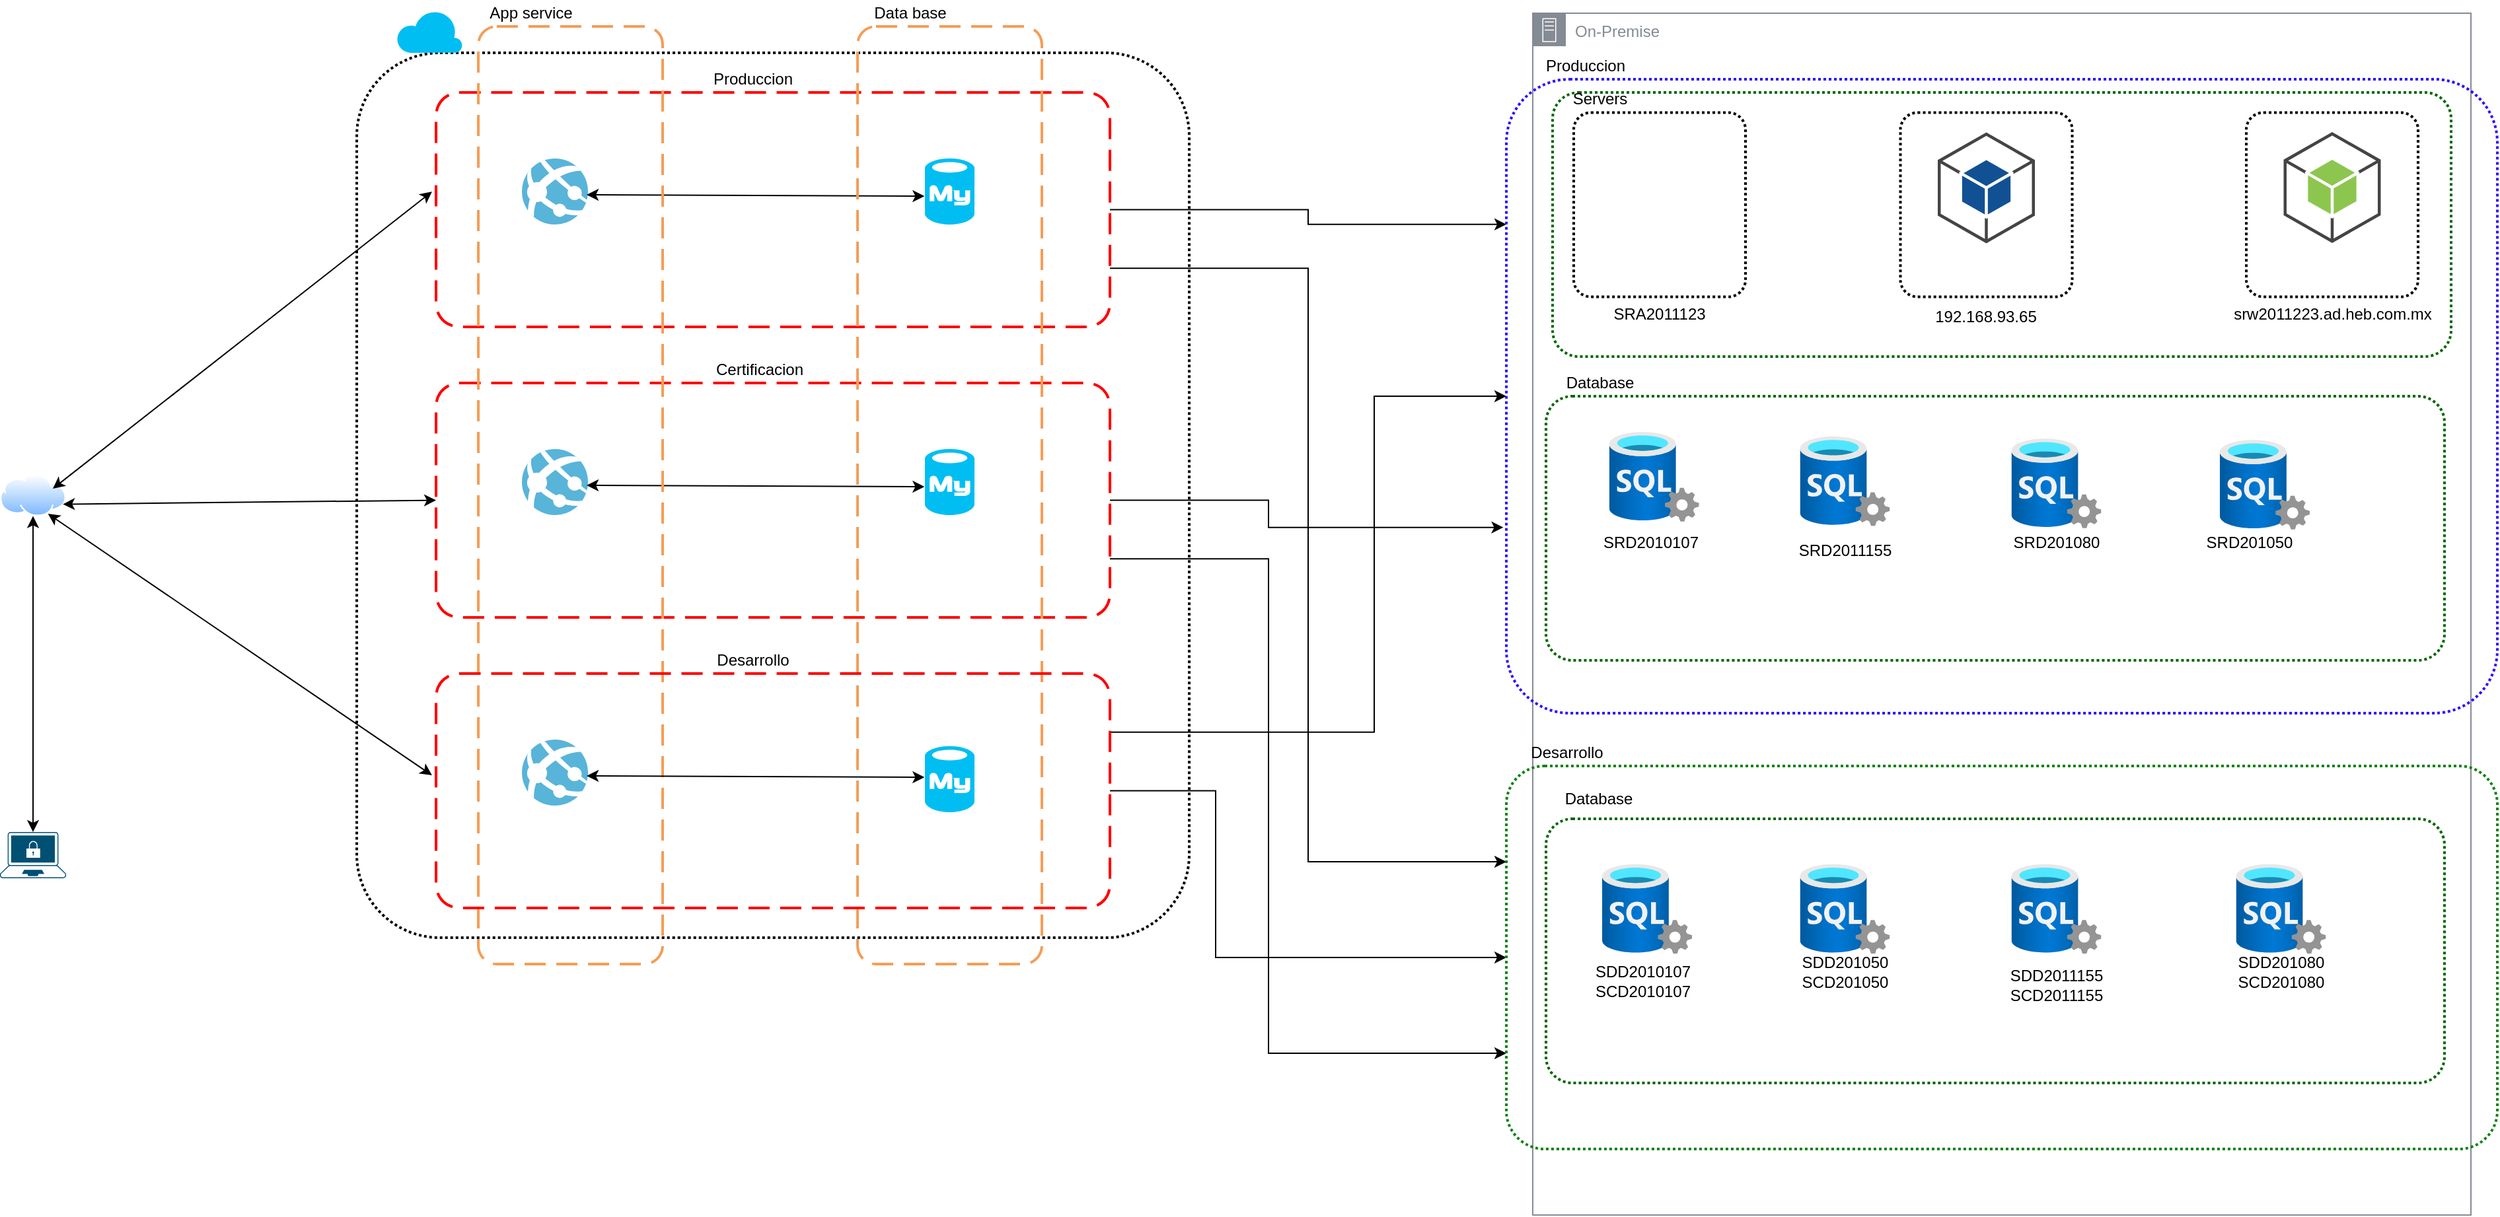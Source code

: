 <mxfile version="15.2.9" type="github">
  <diagram id="L6OZqqJLsbCsfYSITD5w" name="Page-1">
    <mxGraphModel dx="2799" dy="1052" grid="1" gridSize="10" guides="1" tooltips="1" connect="1" arrows="1" fold="1" page="1" pageScale="1" pageWidth="827" pageHeight="1169" math="0" shadow="0">
      <root>
        <mxCell id="0" />
        <mxCell id="1" parent="0" />
        <mxCell id="BVwVsdjLtr9hoRLgF25Z-1" value="" style="rounded=1;arcSize=10;dashed=1;fillColor=none;gradientColor=none;dashPattern=1 1;strokeWidth=2;" vertex="1" parent="1">
          <mxGeometry x="-450" y="60" width="630" height="670" as="geometry" />
        </mxCell>
        <mxCell id="BVwVsdjLtr9hoRLgF25Z-86" style="edgeStyle=orthogonalEdgeStyle;rounded=0;orthogonalLoop=1;jettySize=auto;html=1;entryX=0;entryY=0.229;entryDx=0;entryDy=0;entryPerimeter=0;" edge="1" parent="1" source="BVwVsdjLtr9hoRLgF25Z-2" target="BVwVsdjLtr9hoRLgF25Z-42">
          <mxGeometry relative="1" as="geometry" />
        </mxCell>
        <mxCell id="BVwVsdjLtr9hoRLgF25Z-90" style="edgeStyle=orthogonalEdgeStyle;rounded=0;orthogonalLoop=1;jettySize=auto;html=1;exitX=1;exitY=0.75;exitDx=0;exitDy=0;entryX=0;entryY=0.25;entryDx=0;entryDy=0;" edge="1" parent="1" source="BVwVsdjLtr9hoRLgF25Z-2" target="BVwVsdjLtr9hoRLgF25Z-63">
          <mxGeometry relative="1" as="geometry" />
        </mxCell>
        <mxCell id="BVwVsdjLtr9hoRLgF25Z-2" value="" style="rounded=1;arcSize=10;dashed=1;strokeColor=#ff0000;fillColor=none;gradientColor=none;dashPattern=8 4;strokeWidth=2;" vertex="1" parent="1">
          <mxGeometry x="-390" y="90" width="510" height="177.5" as="geometry" />
        </mxCell>
        <mxCell id="BVwVsdjLtr9hoRLgF25Z-3" value="" style="sketch=0;aspect=fixed;html=1;points=[];align=center;image;fontSize=12;image=img/lib/mscae/App_Services.svg;" vertex="1" parent="1">
          <mxGeometry x="-325" y="140" width="50" height="50" as="geometry" />
        </mxCell>
        <mxCell id="BVwVsdjLtr9hoRLgF25Z-4" value="" style="verticalLabelPosition=bottom;html=1;verticalAlign=top;align=center;strokeColor=none;fillColor=#00BEF2;shape=mxgraph.azure.cloud;" vertex="1" parent="1">
          <mxGeometry x="-420" y="27.5" width="50" height="32.5" as="geometry" />
        </mxCell>
        <mxCell id="BVwVsdjLtr9hoRLgF25Z-6" value="" style="endArrow=classic;startArrow=classic;html=1;entryX=-0.009;entryY=0.57;entryDx=0;entryDy=0;entryPerimeter=0;exitX=0.98;exitY=0.55;exitDx=0;exitDy=0;exitPerimeter=0;" edge="1" parent="1" source="BVwVsdjLtr9hoRLgF25Z-3">
          <mxGeometry width="50" height="50" relative="1" as="geometry">
            <mxPoint x="-130" y="380" as="sourcePoint" />
            <mxPoint x="-20.338" y="168.5" as="targetPoint" />
          </mxGeometry>
        </mxCell>
        <mxCell id="BVwVsdjLtr9hoRLgF25Z-87" style="edgeStyle=orthogonalEdgeStyle;rounded=0;orthogonalLoop=1;jettySize=auto;html=1;entryX=-0.003;entryY=0.707;entryDx=0;entryDy=0;entryPerimeter=0;" edge="1" parent="1" source="BVwVsdjLtr9hoRLgF25Z-7" target="BVwVsdjLtr9hoRLgF25Z-42">
          <mxGeometry relative="1" as="geometry">
            <Array as="points">
              <mxPoint x="240" y="399" />
              <mxPoint x="240" y="419" />
            </Array>
          </mxGeometry>
        </mxCell>
        <mxCell id="BVwVsdjLtr9hoRLgF25Z-91" style="edgeStyle=orthogonalEdgeStyle;rounded=0;orthogonalLoop=1;jettySize=auto;html=1;exitX=1;exitY=0.75;exitDx=0;exitDy=0;entryX=0;entryY=0.75;entryDx=0;entryDy=0;" edge="1" parent="1" source="BVwVsdjLtr9hoRLgF25Z-7" target="BVwVsdjLtr9hoRLgF25Z-63">
          <mxGeometry relative="1" as="geometry">
            <Array as="points">
              <mxPoint x="240" y="443" />
              <mxPoint x="240" y="818" />
            </Array>
          </mxGeometry>
        </mxCell>
        <mxCell id="BVwVsdjLtr9hoRLgF25Z-7" value="" style="rounded=1;arcSize=10;dashed=1;strokeColor=#ff0000;fillColor=none;gradientColor=none;dashPattern=8 4;strokeWidth=2;" vertex="1" parent="1">
          <mxGeometry x="-390" y="310" width="510" height="177.5" as="geometry" />
        </mxCell>
        <mxCell id="BVwVsdjLtr9hoRLgF25Z-8" value="" style="sketch=0;aspect=fixed;html=1;points=[];align=center;image;fontSize=12;image=img/lib/mscae/App_Services.svg;" vertex="1" parent="1">
          <mxGeometry x="-325" y="360" width="50" height="50" as="geometry" />
        </mxCell>
        <mxCell id="BVwVsdjLtr9hoRLgF25Z-10" value="" style="endArrow=classic;startArrow=classic;html=1;entryX=-0.009;entryY=0.57;entryDx=0;entryDy=0;entryPerimeter=0;exitX=0.98;exitY=0.55;exitDx=0;exitDy=0;exitPerimeter=0;" edge="1" parent="1" source="BVwVsdjLtr9hoRLgF25Z-8">
          <mxGeometry width="50" height="50" relative="1" as="geometry">
            <mxPoint x="-130" y="593.75" as="sourcePoint" />
            <mxPoint x="-20.338" y="388.5" as="targetPoint" />
          </mxGeometry>
        </mxCell>
        <mxCell id="BVwVsdjLtr9hoRLgF25Z-11" value="" style="rounded=1;arcSize=10;dashed=1;strokeColor=#F59D56;fillColor=none;gradientColor=none;dashPattern=8 4;strokeWidth=2;" vertex="1" parent="1">
          <mxGeometry x="-71" y="40" width="139.5" height="710" as="geometry" />
        </mxCell>
        <mxCell id="BVwVsdjLtr9hoRLgF25Z-12" value="" style="rounded=1;arcSize=10;dashed=1;strokeColor=#F59D56;fillColor=none;gradientColor=none;dashPattern=8 4;strokeWidth=2;" vertex="1" parent="1">
          <mxGeometry x="-358" y="40" width="139.5" height="710" as="geometry" />
        </mxCell>
        <mxCell id="BVwVsdjLtr9hoRLgF25Z-13" value="Certificacion" style="text;html=1;strokeColor=none;fillColor=none;align=center;verticalAlign=middle;whiteSpace=wrap;rounded=0;" vertex="1" parent="1">
          <mxGeometry x="-180" y="290" width="70" height="20" as="geometry" />
        </mxCell>
        <mxCell id="BVwVsdjLtr9hoRLgF25Z-88" style="edgeStyle=orthogonalEdgeStyle;rounded=0;orthogonalLoop=1;jettySize=auto;html=1;" edge="1" parent="1" source="BVwVsdjLtr9hoRLgF25Z-15" target="BVwVsdjLtr9hoRLgF25Z-63">
          <mxGeometry relative="1" as="geometry">
            <Array as="points">
              <mxPoint x="200" y="619" />
              <mxPoint x="200" y="745" />
            </Array>
          </mxGeometry>
        </mxCell>
        <mxCell id="BVwVsdjLtr9hoRLgF25Z-89" style="edgeStyle=orthogonalEdgeStyle;rounded=0;orthogonalLoop=1;jettySize=auto;html=1;exitX=1;exitY=0.25;exitDx=0;exitDy=0;entryX=0;entryY=0.5;entryDx=0;entryDy=0;" edge="1" parent="1" source="BVwVsdjLtr9hoRLgF25Z-15" target="BVwVsdjLtr9hoRLgF25Z-42">
          <mxGeometry relative="1" as="geometry">
            <Array as="points">
              <mxPoint x="320" y="574" />
              <mxPoint x="320" y="320" />
            </Array>
          </mxGeometry>
        </mxCell>
        <mxCell id="BVwVsdjLtr9hoRLgF25Z-15" value="" style="rounded=1;arcSize=10;dashed=1;strokeColor=#ff0000;fillColor=none;gradientColor=none;dashPattern=8 4;strokeWidth=2;" vertex="1" parent="1">
          <mxGeometry x="-390" y="530" width="510" height="177.5" as="geometry" />
        </mxCell>
        <mxCell id="BVwVsdjLtr9hoRLgF25Z-16" value="" style="sketch=0;aspect=fixed;html=1;points=[];align=center;image;fontSize=12;image=img/lib/mscae/App_Services.svg;" vertex="1" parent="1">
          <mxGeometry x="-325" y="580" width="50" height="50" as="geometry" />
        </mxCell>
        <mxCell id="BVwVsdjLtr9hoRLgF25Z-18" value="" style="endArrow=classic;startArrow=classic;html=1;entryX=-0.009;entryY=0.57;entryDx=0;entryDy=0;entryPerimeter=0;exitX=0.98;exitY=0.55;exitDx=0;exitDy=0;exitPerimeter=0;" edge="1" parent="1" source="BVwVsdjLtr9hoRLgF25Z-16">
          <mxGeometry width="50" height="50" relative="1" as="geometry">
            <mxPoint x="-130" y="813.75" as="sourcePoint" />
            <mxPoint x="-20.338" y="608.5" as="targetPoint" />
          </mxGeometry>
        </mxCell>
        <mxCell id="BVwVsdjLtr9hoRLgF25Z-24" value="Desarrollo" style="text;html=1;strokeColor=none;fillColor=none;align=center;verticalAlign=middle;whiteSpace=wrap;rounded=0;" vertex="1" parent="1">
          <mxGeometry x="-180" y="510" width="60" height="20" as="geometry" />
        </mxCell>
        <mxCell id="BVwVsdjLtr9hoRLgF25Z-25" value="Produccion" style="text;html=1;strokeColor=none;fillColor=none;align=center;verticalAlign=middle;whiteSpace=wrap;rounded=0;" vertex="1" parent="1">
          <mxGeometry x="-180" y="70" width="60" height="20" as="geometry" />
        </mxCell>
        <mxCell id="BVwVsdjLtr9hoRLgF25Z-26" value="" style="verticalLabelPosition=bottom;html=1;verticalAlign=top;align=center;strokeColor=none;fillColor=#00BEF2;shape=mxgraph.azure.mysql_database;" vertex="1" parent="1">
          <mxGeometry x="-20" y="585" width="37.5" height="50" as="geometry" />
        </mxCell>
        <mxCell id="BVwVsdjLtr9hoRLgF25Z-27" value="" style="verticalLabelPosition=bottom;html=1;verticalAlign=top;align=center;strokeColor=none;fillColor=#00BEF2;shape=mxgraph.azure.mysql_database;" vertex="1" parent="1">
          <mxGeometry x="-20" y="140" width="37.5" height="50" as="geometry" />
        </mxCell>
        <mxCell id="BVwVsdjLtr9hoRLgF25Z-28" value="" style="verticalLabelPosition=bottom;html=1;verticalAlign=top;align=center;strokeColor=none;fillColor=#00BEF2;shape=mxgraph.azure.mysql_database;" vertex="1" parent="1">
          <mxGeometry x="-20" y="360" width="37.5" height="50" as="geometry" />
        </mxCell>
        <mxCell id="BVwVsdjLtr9hoRLgF25Z-29" value="" style="shape=image;html=1;verticalAlign=top;verticalLabelPosition=bottom;labelBackgroundColor=#ffffff;imageAspect=0;aspect=fixed;image=https://cdn2.iconfinder.com/data/icons/amazon-aws-stencils/100/SDKs_copy_nodeJS-128.png" vertex="1" parent="1">
          <mxGeometry x="-308.25" y="610" width="40" height="40" as="geometry" />
        </mxCell>
        <mxCell id="BVwVsdjLtr9hoRLgF25Z-30" value="" style="shape=image;html=1;verticalAlign=top;verticalLabelPosition=bottom;labelBackgroundColor=#ffffff;imageAspect=0;aspect=fixed;image=https://cdn2.iconfinder.com/data/icons/amazon-aws-stencils/100/SDKs_copy_nodeJS-128.png" vertex="1" parent="1">
          <mxGeometry x="-308.25" y="390" width="40" height="40" as="geometry" />
        </mxCell>
        <mxCell id="BVwVsdjLtr9hoRLgF25Z-31" value="" style="shape=image;html=1;verticalAlign=top;verticalLabelPosition=bottom;labelBackgroundColor=#ffffff;imageAspect=0;aspect=fixed;image=https://cdn2.iconfinder.com/data/icons/amazon-aws-stencils/100/SDKs_copy_nodeJS-128.png" vertex="1" parent="1">
          <mxGeometry x="-308.25" y="170" width="40" height="40" as="geometry" />
        </mxCell>
        <mxCell id="BVwVsdjLtr9hoRLgF25Z-32" value="" style="aspect=fixed;perimeter=ellipsePerimeter;html=1;align=center;shadow=0;dashed=0;spacingTop=3;image;image=img/lib/active_directory/internet_cloud.svg;" vertex="1" parent="1">
          <mxGeometry x="-720" y="379.25" width="50" height="31.5" as="geometry" />
        </mxCell>
        <mxCell id="BVwVsdjLtr9hoRLgF25Z-33" value="" style="endArrow=classic;startArrow=classic;html=1;entryX=-0.006;entryY=0.423;entryDx=0;entryDy=0;entryPerimeter=0;" edge="1" parent="1" target="BVwVsdjLtr9hoRLgF25Z-2">
          <mxGeometry width="50" height="50" relative="1" as="geometry">
            <mxPoint x="-680" y="390" as="sourcePoint" />
            <mxPoint x="-630" y="340" as="targetPoint" />
          </mxGeometry>
        </mxCell>
        <mxCell id="BVwVsdjLtr9hoRLgF25Z-34" value="" style="endArrow=classic;startArrow=classic;html=1;exitX=1;exitY=0.75;exitDx=0;exitDy=0;entryX=0;entryY=0.5;entryDx=0;entryDy=0;" edge="1" parent="1" source="BVwVsdjLtr9hoRLgF25Z-32" target="BVwVsdjLtr9hoRLgF25Z-7">
          <mxGeometry width="50" height="50" relative="1" as="geometry">
            <mxPoint x="-470" y="330" as="sourcePoint" />
            <mxPoint x="-420" y="280" as="targetPoint" />
          </mxGeometry>
        </mxCell>
        <mxCell id="BVwVsdjLtr9hoRLgF25Z-35" value="" style="endArrow=classic;startArrow=classic;html=1;exitX=0.75;exitY=1;exitDx=0;exitDy=0;entryX=-0.006;entryY=0.434;entryDx=0;entryDy=0;entryPerimeter=0;" edge="1" parent="1" source="BVwVsdjLtr9hoRLgF25Z-32" target="BVwVsdjLtr9hoRLgF25Z-15">
          <mxGeometry width="50" height="50" relative="1" as="geometry">
            <mxPoint x="-470" y="540" as="sourcePoint" />
            <mxPoint x="-420" y="490" as="targetPoint" />
          </mxGeometry>
        </mxCell>
        <mxCell id="BVwVsdjLtr9hoRLgF25Z-36" value="" style="points=[[0.13,0.02,0],[0.5,0,0],[0.87,0.02,0],[0.885,0.4,0],[0.985,0.985,0],[0.5,1,0],[0.015,0.985,0],[0.115,0.4,0]];verticalLabelPosition=bottom;sketch=0;html=1;verticalAlign=top;aspect=fixed;align=center;pointerEvents=1;shape=mxgraph.cisco19.secure_endpoints;fillColor=#005073;strokeColor=none;" vertex="1" parent="1">
          <mxGeometry x="-720" y="650" width="50" height="35" as="geometry" />
        </mxCell>
        <mxCell id="BVwVsdjLtr9hoRLgF25Z-37" value="" style="endArrow=classic;startArrow=classic;html=1;entryX=0.5;entryY=1;entryDx=0;entryDy=0;exitX=0.5;exitY=0;exitDx=0;exitDy=0;exitPerimeter=0;" edge="1" parent="1" source="BVwVsdjLtr9hoRLgF25Z-36" target="BVwVsdjLtr9hoRLgF25Z-32">
          <mxGeometry width="50" height="50" relative="1" as="geometry">
            <mxPoint x="-580" y="590" as="sourcePoint" />
            <mxPoint x="-530" y="540" as="targetPoint" />
          </mxGeometry>
        </mxCell>
        <mxCell id="BVwVsdjLtr9hoRLgF25Z-39" value="App service" style="text;html=1;strokeColor=none;fillColor=none;align=center;verticalAlign=middle;whiteSpace=wrap;rounded=0;" vertex="1" parent="1">
          <mxGeometry x="-358" y="20" width="80" height="20" as="geometry" />
        </mxCell>
        <mxCell id="BVwVsdjLtr9hoRLgF25Z-40" value="Data base" style="text;html=1;strokeColor=none;fillColor=none;align=center;verticalAlign=middle;whiteSpace=wrap;rounded=0;" vertex="1" parent="1">
          <mxGeometry x="-71" y="20" width="80" height="20" as="geometry" />
        </mxCell>
        <mxCell id="BVwVsdjLtr9hoRLgF25Z-41" value="On-Premise" style="sketch=0;outlineConnect=0;gradientColor=none;html=1;whiteSpace=wrap;fontSize=12;fontStyle=0;shape=mxgraph.aws4.group;grIcon=mxgraph.aws4.group_on_premise;strokeColor=#858B94;fillColor=none;verticalAlign=top;align=left;spacingLeft=30;fontColor=#858B94;dashed=0;" vertex="1" parent="1">
          <mxGeometry x="440" y="30" width="710" height="910" as="geometry" />
        </mxCell>
        <mxCell id="BVwVsdjLtr9hoRLgF25Z-42" value="" style="rounded=1;arcSize=10;dashed=1;fillColor=none;gradientColor=none;dashPattern=1 1;strokeWidth=2;strokeColor=#2D0DFF;" vertex="1" parent="1">
          <mxGeometry x="420" y="80" width="750" height="480" as="geometry" />
        </mxCell>
        <mxCell id="BVwVsdjLtr9hoRLgF25Z-45" value="Produccion" style="text;html=1;strokeColor=none;fillColor=none;align=center;verticalAlign=middle;whiteSpace=wrap;rounded=0;" vertex="1" parent="1">
          <mxGeometry x="440" y="60" width="80" height="20" as="geometry" />
        </mxCell>
        <mxCell id="BVwVsdjLtr9hoRLgF25Z-51" value="" style="rounded=1;arcSize=10;dashed=1;fillColor=none;gradientColor=none;dashPattern=1 1;strokeWidth=2;" vertex="1" parent="1">
          <mxGeometry x="718.25" y="105.25" width="130" height="139.5" as="geometry" />
        </mxCell>
        <mxCell id="BVwVsdjLtr9hoRLgF25Z-52" value="" style="shape=image;html=1;verticalAlign=top;verticalLabelPosition=bottom;labelBackgroundColor=#ffffff;imageAspect=0;aspect=fixed;image=https://cdn3.iconfinder.com/data/icons/UltimateGnome/128x128/mimetypes/text-x-java.png" vertex="1" parent="1">
          <mxGeometry x="496" y="120" width="73.75" height="73.75" as="geometry" />
        </mxCell>
        <mxCell id="BVwVsdjLtr9hoRLgF25Z-53" value="SRA2011123" style="text;html=1;strokeColor=none;fillColor=none;align=center;verticalAlign=middle;whiteSpace=wrap;rounded=0;" vertex="1" parent="1">
          <mxGeometry x="496" y="247.5" width="80" height="20" as="geometry" />
        </mxCell>
        <UserObject label="192.168.93.65" link="192.168.93.65" id="BVwVsdjLtr9hoRLgF25Z-54">
          <mxCell style="text;html=1;strokeColor=none;fillColor=none;align=center;verticalAlign=middle;whiteSpace=wrap;rounded=0;" vertex="1" parent="1">
            <mxGeometry x="738.25" y="250" width="90" height="20" as="geometry" />
          </mxCell>
        </UserObject>
        <mxCell id="BVwVsdjLtr9hoRLgF25Z-55" value="" style="outlineConnect=0;dashed=0;verticalLabelPosition=bottom;verticalAlign=top;align=center;html=1;shape=mxgraph.aws3.android;fillColor=#115193;gradientColor=none;" vertex="1" parent="1">
          <mxGeometry x="746.5" y="120.25" width="73.5" height="84" as="geometry" />
        </mxCell>
        <mxCell id="BVwVsdjLtr9hoRLgF25Z-56" value="" style="outlineConnect=0;dashed=0;verticalLabelPosition=bottom;verticalAlign=top;align=center;html=1;shape=mxgraph.aws3.android;fillColor=#8CC64F;gradientColor=none;" vertex="1" parent="1">
          <mxGeometry x="1008.25" y="120" width="73.5" height="84" as="geometry" />
        </mxCell>
        <UserObject label="srw2011223.ad.heb.com.mx" link="srw2011223.ad.heb.com.mx" id="BVwVsdjLtr9hoRLgF25Z-57">
          <mxCell style="text;html=1;strokeColor=none;fillColor=none;align=center;verticalAlign=middle;whiteSpace=wrap;rounded=0;" vertex="1" parent="1">
            <mxGeometry x="952.5" y="247.5" width="185" height="20" as="geometry" />
          </mxCell>
        </UserObject>
        <mxCell id="BVwVsdjLtr9hoRLgF25Z-58" value="" style="rounded=1;arcSize=10;dashed=1;fillColor=none;gradientColor=none;dashPattern=1 1;strokeWidth=2;" vertex="1" parent="1">
          <mxGeometry x="471" y="105.25" width="130" height="139.5" as="geometry" />
        </mxCell>
        <mxCell id="BVwVsdjLtr9hoRLgF25Z-59" value="" style="rounded=1;arcSize=10;dashed=1;fillColor=none;gradientColor=none;dashPattern=1 1;strokeWidth=2;" vertex="1" parent="1">
          <mxGeometry x="980" y="105.25" width="130" height="139.5" as="geometry" />
        </mxCell>
        <mxCell id="BVwVsdjLtr9hoRLgF25Z-60" value="" style="rounded=1;arcSize=10;dashed=1;fillColor=none;gradientColor=none;dashPattern=1 1;strokeWidth=2;strokeColor=#006600;" vertex="1" parent="1">
          <mxGeometry x="455" y="90" width="680" height="200" as="geometry" />
        </mxCell>
        <mxCell id="BVwVsdjLtr9hoRLgF25Z-61" value="Servers" style="text;html=1;strokeColor=none;fillColor=none;align=center;verticalAlign=middle;whiteSpace=wrap;rounded=0;" vertex="1" parent="1">
          <mxGeometry x="471" y="85.25" width="40" height="20" as="geometry" />
        </mxCell>
        <mxCell id="BVwVsdjLtr9hoRLgF25Z-62" value="" style="rounded=1;arcSize=10;dashed=1;fillColor=none;gradientColor=none;dashPattern=1 1;strokeWidth=2;strokeColor=#006600;" vertex="1" parent="1">
          <mxGeometry x="450" y="320" width="680" height="200" as="geometry" />
        </mxCell>
        <mxCell id="BVwVsdjLtr9hoRLgF25Z-63" value="" style="rounded=1;arcSize=10;dashed=1;fillColor=none;gradientColor=none;dashPattern=1 1;strokeWidth=2;strokeColor=#108213;" vertex="1" parent="1">
          <mxGeometry x="420" y="600" width="750" height="290" as="geometry" />
        </mxCell>
        <mxCell id="BVwVsdjLtr9hoRLgF25Z-64" value="Desarrollo" style="text;html=1;strokeColor=none;fillColor=none;align=center;verticalAlign=middle;whiteSpace=wrap;rounded=0;" vertex="1" parent="1">
          <mxGeometry x="436" y="580" width="60" height="20" as="geometry" />
        </mxCell>
        <mxCell id="BVwVsdjLtr9hoRLgF25Z-65" value="Database" style="text;html=1;strokeColor=none;fillColor=none;align=center;verticalAlign=middle;whiteSpace=wrap;rounded=0;" vertex="1" parent="1">
          <mxGeometry x="460" y="615" width="60" height="20" as="geometry" />
        </mxCell>
        <mxCell id="BVwVsdjLtr9hoRLgF25Z-66" value="Database" style="text;html=1;strokeColor=none;fillColor=none;align=center;verticalAlign=middle;whiteSpace=wrap;rounded=0;" vertex="1" parent="1">
          <mxGeometry x="461" y="300" width="60" height="20" as="geometry" />
        </mxCell>
        <mxCell id="BVwVsdjLtr9hoRLgF25Z-67" value="" style="rounded=1;arcSize=10;dashed=1;fillColor=none;gradientColor=none;dashPattern=1 1;strokeWidth=2;strokeColor=#006600;" vertex="1" parent="1">
          <mxGeometry x="450" y="640" width="680" height="200" as="geometry" />
        </mxCell>
        <mxCell id="BVwVsdjLtr9hoRLgF25Z-69" value="SRD201080" style="text;html=1;strokeColor=none;fillColor=none;align=center;verticalAlign=middle;whiteSpace=wrap;rounded=0;" vertex="1" parent="1">
          <mxGeometry x="790.0" y="421" width="92.5" height="20" as="geometry" />
        </mxCell>
        <mxCell id="BVwVsdjLtr9hoRLgF25Z-70" value="" style="aspect=fixed;html=1;points=[];align=center;image;fontSize=12;image=img/lib/azure2/databases/SQL_Server.svg;" vertex="1" parent="1">
          <mxGeometry x="960.0" y="353" width="68" height="68" as="geometry" />
        </mxCell>
        <mxCell id="BVwVsdjLtr9hoRLgF25Z-71" value="SRD201050" style="text;html=1;strokeColor=none;fillColor=none;align=center;verticalAlign=middle;whiteSpace=wrap;rounded=0;" vertex="1" parent="1">
          <mxGeometry x="935.5" y="421" width="92.5" height="20" as="geometry" />
        </mxCell>
        <mxCell id="BVwVsdjLtr9hoRLgF25Z-72" value="" style="aspect=fixed;html=1;points=[];align=center;image;fontSize=12;image=img/lib/azure2/databases/SQL_Server.svg;" vertex="1" parent="1">
          <mxGeometry x="802.25" y="352" width="68" height="68" as="geometry" />
        </mxCell>
        <mxCell id="BVwVsdjLtr9hoRLgF25Z-73" value="SRD2011155" style="text;html=1;strokeColor=none;fillColor=none;align=center;verticalAlign=middle;whiteSpace=wrap;rounded=0;" vertex="1" parent="1">
          <mxGeometry x="630.0" y="427.12" width="92.5" height="20" as="geometry" />
        </mxCell>
        <mxCell id="BVwVsdjLtr9hoRLgF25Z-74" value="" style="aspect=fixed;html=1;points=[];align=center;image;fontSize=12;image=img/lib/azure2/databases/SQL_Server.svg;" vertex="1" parent="1">
          <mxGeometry x="642.25" y="350.37" width="68" height="68" as="geometry" />
        </mxCell>
        <mxCell id="BVwVsdjLtr9hoRLgF25Z-75" value="SRD2010107" style="text;html=1;strokeColor=none;fillColor=none;align=center;verticalAlign=middle;whiteSpace=wrap;rounded=0;" vertex="1" parent="1">
          <mxGeometry x="482.62" y="421" width="92.5" height="20" as="geometry" />
        </mxCell>
        <mxCell id="BVwVsdjLtr9hoRLgF25Z-76" value="" style="aspect=fixed;html=1;points=[];align=center;image;fontSize=12;image=img/lib/azure2/databases/SQL_Server.svg;" vertex="1" parent="1">
          <mxGeometry x="497.87" y="347" width="68" height="68" as="geometry" />
        </mxCell>
        <mxCell id="BVwVsdjLtr9hoRLgF25Z-77" value="SDD201080&lt;br&gt;SCD201080" style="text;html=1;strokeColor=none;fillColor=none;align=center;verticalAlign=middle;whiteSpace=wrap;rounded=0;" vertex="1" parent="1">
          <mxGeometry x="960" y="743.25" width="92.5" height="25" as="geometry" />
        </mxCell>
        <mxCell id="BVwVsdjLtr9hoRLgF25Z-78" value="" style="aspect=fixed;html=1;points=[];align=center;image;fontSize=12;image=img/lib/azure2/databases/SQL_Server.svg;" vertex="1" parent="1">
          <mxGeometry x="642.25" y="674.25" width="68" height="68" as="geometry" />
        </mxCell>
        <mxCell id="BVwVsdjLtr9hoRLgF25Z-79" value="SDD201050&lt;br&gt;SCD201050" style="text;html=1;strokeColor=none;fillColor=none;align=center;verticalAlign=middle;whiteSpace=wrap;rounded=0;" vertex="1" parent="1">
          <mxGeometry x="630" y="743.25" width="92.5" height="25" as="geometry" />
        </mxCell>
        <mxCell id="BVwVsdjLtr9hoRLgF25Z-80" value="" style="aspect=fixed;html=1;points=[];align=center;image;fontSize=12;image=img/lib/azure2/databases/SQL_Server.svg;" vertex="1" parent="1">
          <mxGeometry x="972.25" y="674.25" width="68" height="68" as="geometry" />
        </mxCell>
        <mxCell id="BVwVsdjLtr9hoRLgF25Z-81" value="SDD2011155&lt;br&gt;SCD2011155" style="text;html=1;strokeColor=none;fillColor=none;align=center;verticalAlign=middle;whiteSpace=wrap;rounded=0;" vertex="1" parent="1">
          <mxGeometry x="790" y="751" width="92.5" height="29" as="geometry" />
        </mxCell>
        <mxCell id="BVwVsdjLtr9hoRLgF25Z-82" value="" style="aspect=fixed;html=1;points=[];align=center;image;fontSize=12;image=img/lib/azure2/databases/SQL_Server.svg;" vertex="1" parent="1">
          <mxGeometry x="802.25" y="674.25" width="68" height="68" as="geometry" />
        </mxCell>
        <mxCell id="BVwVsdjLtr9hoRLgF25Z-83" value="SDD2010107&lt;br&gt;SCD2010107" style="text;html=1;strokeColor=none;fillColor=none;align=center;verticalAlign=middle;whiteSpace=wrap;rounded=0;" vertex="1" parent="1">
          <mxGeometry x="477.25" y="748.25" width="92.5" height="29" as="geometry" />
        </mxCell>
        <mxCell id="BVwVsdjLtr9hoRLgF25Z-84" value="" style="aspect=fixed;html=1;points=[];align=center;image;fontSize=12;image=img/lib/azure2/databases/SQL_Server.svg;" vertex="1" parent="1">
          <mxGeometry x="492.5" y="674.25" width="68" height="68" as="geometry" />
        </mxCell>
      </root>
    </mxGraphModel>
  </diagram>
</mxfile>
